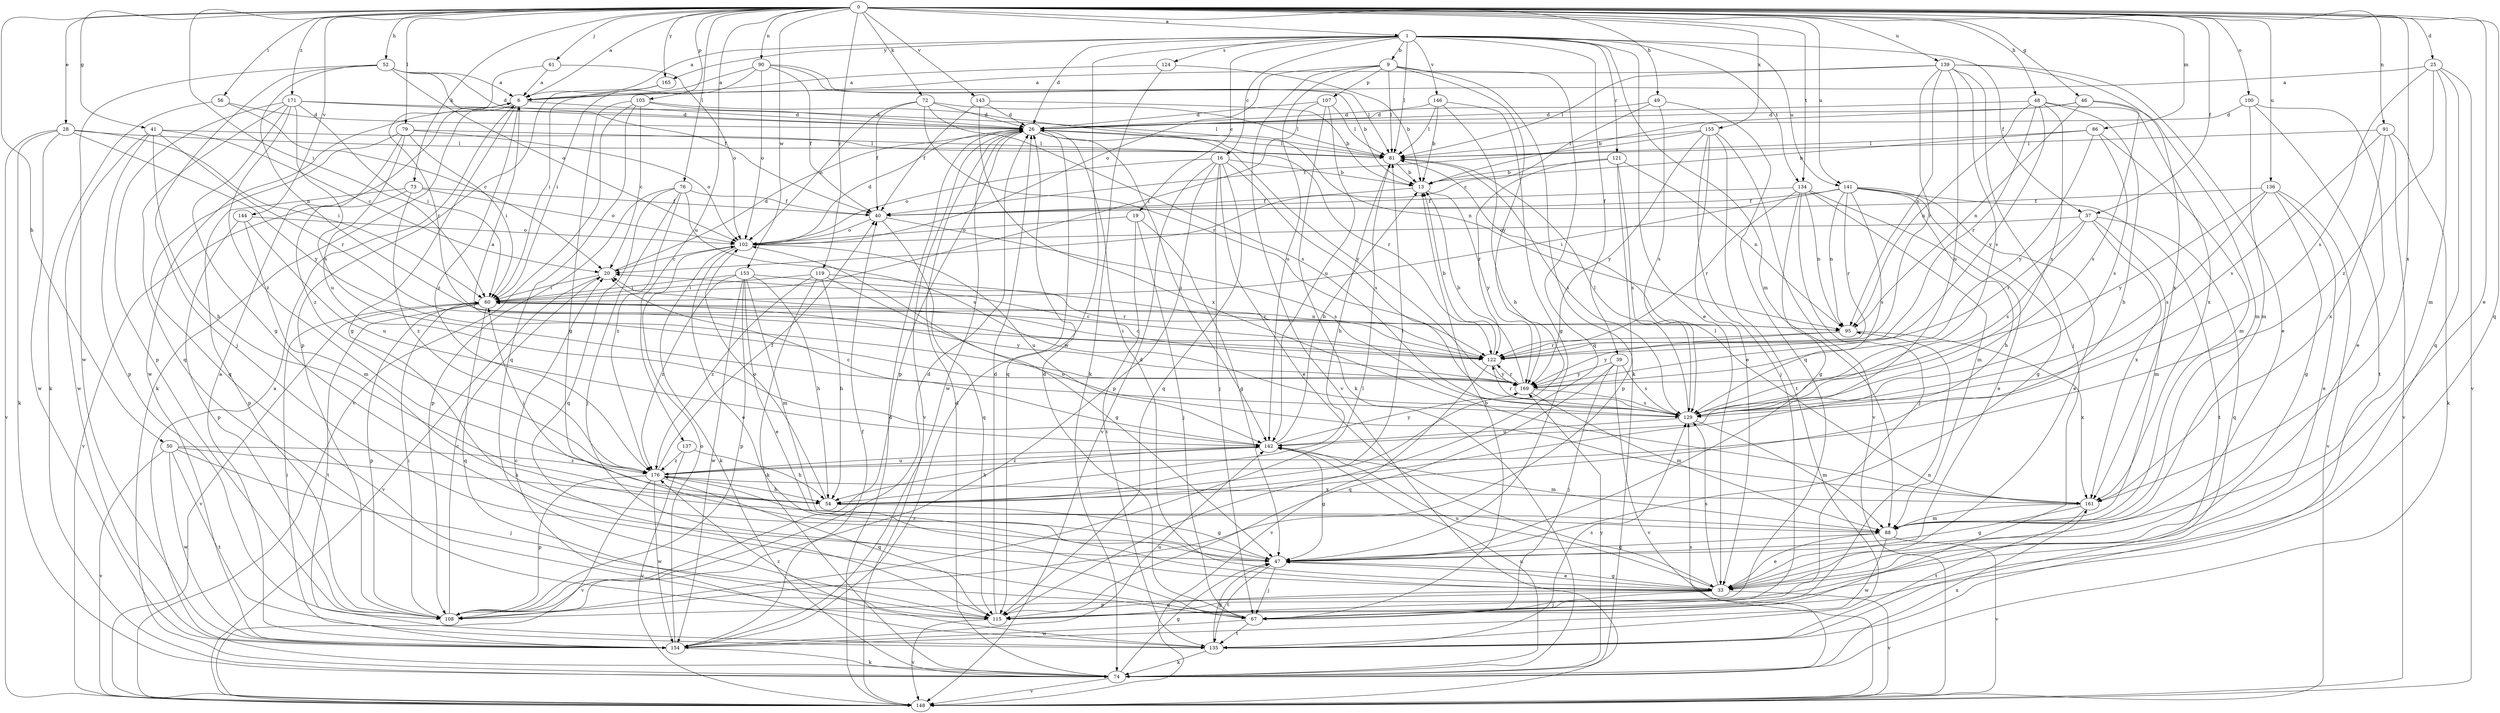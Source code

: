 strict digraph  {
0;
1;
6;
9;
13;
16;
19;
20;
25;
26;
28;
33;
37;
39;
40;
41;
46;
47;
48;
49;
50;
52;
54;
56;
60;
61;
67;
72;
73;
74;
76;
79;
81;
86;
88;
90;
91;
95;
100;
102;
103;
107;
108;
115;
119;
121;
122;
124;
129;
134;
135;
136;
137;
139;
141;
142;
143;
144;
146;
148;
153;
154;
155;
161;
165;
169;
171;
176;
0 -> 1  [label=a];
0 -> 6  [label=a];
0 -> 25  [label=d];
0 -> 28  [label=e];
0 -> 33  [label=e];
0 -> 37  [label=f];
0 -> 41  [label=g];
0 -> 46  [label=g];
0 -> 48  [label=h];
0 -> 49  [label=h];
0 -> 50  [label=h];
0 -> 52  [label=h];
0 -> 56  [label=i];
0 -> 60  [label=i];
0 -> 61  [label=j];
0 -> 72  [label=k];
0 -> 73  [label=k];
0 -> 76  [label=l];
0 -> 79  [label=l];
0 -> 86  [label=m];
0 -> 90  [label=n];
0 -> 91  [label=n];
0 -> 100  [label=o];
0 -> 103  [label=p];
0 -> 115  [label=q];
0 -> 119  [label=r];
0 -> 134  [label=t];
0 -> 136  [label=u];
0 -> 137  [label=u];
0 -> 139  [label=u];
0 -> 141  [label=u];
0 -> 143  [label=v];
0 -> 144  [label=v];
0 -> 153  [label=w];
0 -> 155  [label=x];
0 -> 161  [label=x];
0 -> 165  [label=y];
0 -> 171  [label=z];
1 -> 6  [label=a];
1 -> 9  [label=b];
1 -> 16  [label=c];
1 -> 19  [label=c];
1 -> 26  [label=d];
1 -> 33  [label=e];
1 -> 37  [label=f];
1 -> 39  [label=f];
1 -> 81  [label=l];
1 -> 88  [label=m];
1 -> 121  [label=r];
1 -> 124  [label=s];
1 -> 134  [label=t];
1 -> 141  [label=u];
1 -> 146  [label=v];
1 -> 154  [label=w];
1 -> 165  [label=y];
6 -> 26  [label=d];
6 -> 47  [label=g];
6 -> 74  [label=k];
6 -> 154  [label=w];
6 -> 176  [label=z];
9 -> 74  [label=k];
9 -> 81  [label=l];
9 -> 102  [label=o];
9 -> 107  [label=p];
9 -> 115  [label=q];
9 -> 142  [label=u];
9 -> 148  [label=v];
9 -> 169  [label=y];
13 -> 40  [label=f];
13 -> 169  [label=y];
16 -> 13  [label=b];
16 -> 33  [label=e];
16 -> 67  [label=j];
16 -> 102  [label=o];
16 -> 108  [label=p];
16 -> 115  [label=q];
16 -> 129  [label=s];
16 -> 148  [label=v];
19 -> 47  [label=g];
19 -> 67  [label=j];
19 -> 102  [label=o];
19 -> 135  [label=t];
20 -> 26  [label=d];
20 -> 60  [label=i];
20 -> 148  [label=v];
25 -> 6  [label=a];
25 -> 88  [label=m];
25 -> 115  [label=q];
25 -> 129  [label=s];
25 -> 148  [label=v];
25 -> 176  [label=z];
26 -> 81  [label=l];
26 -> 108  [label=p];
26 -> 115  [label=q];
26 -> 122  [label=r];
26 -> 142  [label=u];
26 -> 148  [label=v];
26 -> 154  [label=w];
26 -> 169  [label=y];
28 -> 60  [label=i];
28 -> 74  [label=k];
28 -> 81  [label=l];
28 -> 148  [label=v];
28 -> 154  [label=w];
28 -> 169  [label=y];
33 -> 26  [label=d];
33 -> 47  [label=g];
33 -> 67  [label=j];
33 -> 108  [label=p];
33 -> 115  [label=q];
33 -> 129  [label=s];
33 -> 142  [label=u];
33 -> 148  [label=v];
37 -> 88  [label=m];
37 -> 102  [label=o];
37 -> 115  [label=q];
37 -> 122  [label=r];
37 -> 129  [label=s];
37 -> 161  [label=x];
39 -> 67  [label=j];
39 -> 115  [label=q];
39 -> 129  [label=s];
39 -> 148  [label=v];
39 -> 169  [label=y];
40 -> 102  [label=o];
40 -> 115  [label=q];
40 -> 129  [label=s];
41 -> 20  [label=c];
41 -> 54  [label=h];
41 -> 81  [label=l];
41 -> 108  [label=p];
41 -> 122  [label=r];
41 -> 154  [label=w];
46 -> 13  [label=b];
46 -> 26  [label=d];
46 -> 88  [label=m];
46 -> 95  [label=n];
46 -> 129  [label=s];
47 -> 33  [label=e];
47 -> 67  [label=j];
47 -> 135  [label=t];
47 -> 176  [label=z];
48 -> 26  [label=d];
48 -> 54  [label=h];
48 -> 95  [label=n];
48 -> 122  [label=r];
48 -> 129  [label=s];
48 -> 161  [label=x];
48 -> 169  [label=y];
49 -> 20  [label=c];
49 -> 26  [label=d];
49 -> 115  [label=q];
49 -> 129  [label=s];
50 -> 54  [label=h];
50 -> 67  [label=j];
50 -> 135  [label=t];
50 -> 148  [label=v];
50 -> 154  [label=w];
50 -> 176  [label=z];
52 -> 6  [label=a];
52 -> 26  [label=d];
52 -> 40  [label=f];
52 -> 67  [label=j];
52 -> 95  [label=n];
52 -> 102  [label=o];
52 -> 154  [label=w];
54 -> 47  [label=g];
54 -> 60  [label=i];
54 -> 81  [label=l];
54 -> 102  [label=o];
56 -> 20  [label=c];
56 -> 26  [label=d];
56 -> 74  [label=k];
60 -> 95  [label=n];
60 -> 108  [label=p];
60 -> 115  [label=q];
60 -> 135  [label=t];
60 -> 148  [label=v];
60 -> 169  [label=y];
61 -> 6  [label=a];
61 -> 102  [label=o];
61 -> 122  [label=r];
67 -> 13  [label=b];
67 -> 26  [label=d];
67 -> 95  [label=n];
67 -> 135  [label=t];
67 -> 154  [label=w];
72 -> 26  [label=d];
72 -> 40  [label=f];
72 -> 81  [label=l];
72 -> 102  [label=o];
72 -> 122  [label=r];
72 -> 129  [label=s];
73 -> 40  [label=f];
73 -> 102  [label=o];
73 -> 108  [label=p];
73 -> 148  [label=v];
73 -> 176  [label=z];
74 -> 6  [label=a];
74 -> 26  [label=d];
74 -> 47  [label=g];
74 -> 129  [label=s];
74 -> 142  [label=u];
74 -> 148  [label=v];
74 -> 161  [label=x];
74 -> 169  [label=y];
76 -> 40  [label=f];
76 -> 67  [label=j];
76 -> 108  [label=p];
76 -> 115  [label=q];
76 -> 129  [label=s];
76 -> 176  [label=z];
79 -> 60  [label=i];
79 -> 81  [label=l];
79 -> 102  [label=o];
79 -> 115  [label=q];
79 -> 142  [label=u];
79 -> 176  [label=z];
81 -> 13  [label=b];
81 -> 54  [label=h];
81 -> 129  [label=s];
86 -> 13  [label=b];
86 -> 81  [label=l];
86 -> 88  [label=m];
86 -> 129  [label=s];
86 -> 169  [label=y];
88 -> 33  [label=e];
88 -> 47  [label=g];
88 -> 148  [label=v];
88 -> 154  [label=w];
90 -> 6  [label=a];
90 -> 13  [label=b];
90 -> 40  [label=f];
90 -> 60  [label=i];
90 -> 81  [label=l];
90 -> 102  [label=o];
91 -> 74  [label=k];
91 -> 81  [label=l];
91 -> 129  [label=s];
91 -> 148  [label=v];
91 -> 161  [label=x];
95 -> 122  [label=r];
95 -> 161  [label=x];
95 -> 169  [label=y];
100 -> 26  [label=d];
100 -> 33  [label=e];
100 -> 88  [label=m];
100 -> 135  [label=t];
102 -> 20  [label=c];
102 -> 26  [label=d];
102 -> 33  [label=e];
102 -> 74  [label=k];
102 -> 142  [label=u];
103 -> 20  [label=c];
103 -> 26  [label=d];
103 -> 47  [label=g];
103 -> 95  [label=n];
103 -> 115  [label=q];
103 -> 148  [label=v];
107 -> 26  [label=d];
107 -> 60  [label=i];
107 -> 74  [label=k];
107 -> 81  [label=l];
107 -> 142  [label=u];
108 -> 20  [label=c];
108 -> 26  [label=d];
108 -> 60  [label=i];
108 -> 81  [label=l];
115 -> 26  [label=d];
115 -> 148  [label=v];
119 -> 47  [label=g];
119 -> 54  [label=h];
119 -> 60  [label=i];
119 -> 74  [label=k];
119 -> 122  [label=r];
119 -> 176  [label=z];
121 -> 13  [label=b];
121 -> 95  [label=n];
121 -> 108  [label=p];
121 -> 122  [label=r];
121 -> 129  [label=s];
122 -> 13  [label=b];
122 -> 20  [label=c];
122 -> 60  [label=i];
122 -> 148  [label=v];
122 -> 169  [label=y];
124 -> 6  [label=a];
124 -> 13  [label=b];
124 -> 74  [label=k];
129 -> 81  [label=l];
129 -> 88  [label=m];
129 -> 122  [label=r];
129 -> 142  [label=u];
134 -> 33  [label=e];
134 -> 40  [label=f];
134 -> 47  [label=g];
134 -> 67  [label=j];
134 -> 88  [label=m];
134 -> 95  [label=n];
134 -> 122  [label=r];
135 -> 20  [label=c];
135 -> 47  [label=g];
135 -> 74  [label=k];
135 -> 129  [label=s];
135 -> 176  [label=z];
136 -> 33  [label=e];
136 -> 40  [label=f];
136 -> 47  [label=g];
136 -> 129  [label=s];
136 -> 148  [label=v];
136 -> 169  [label=y];
137 -> 54  [label=h];
137 -> 148  [label=v];
137 -> 176  [label=z];
139 -> 6  [label=a];
139 -> 33  [label=e];
139 -> 67  [label=j];
139 -> 81  [label=l];
139 -> 95  [label=n];
139 -> 122  [label=r];
139 -> 129  [label=s];
139 -> 142  [label=u];
139 -> 161  [label=x];
141 -> 33  [label=e];
141 -> 40  [label=f];
141 -> 47  [label=g];
141 -> 54  [label=h];
141 -> 60  [label=i];
141 -> 95  [label=n];
141 -> 122  [label=r];
141 -> 129  [label=s];
141 -> 135  [label=t];
142 -> 13  [label=b];
142 -> 20  [label=c];
142 -> 47  [label=g];
142 -> 54  [label=h];
142 -> 88  [label=m];
142 -> 169  [label=y];
142 -> 176  [label=z];
143 -> 13  [label=b];
143 -> 26  [label=d];
143 -> 40  [label=f];
143 -> 161  [label=x];
144 -> 88  [label=m];
144 -> 102  [label=o];
144 -> 108  [label=p];
144 -> 142  [label=u];
146 -> 13  [label=b];
146 -> 26  [label=d];
146 -> 47  [label=g];
146 -> 54  [label=h];
146 -> 81  [label=l];
148 -> 26  [label=d];
153 -> 33  [label=e];
153 -> 54  [label=h];
153 -> 60  [label=i];
153 -> 88  [label=m];
153 -> 108  [label=p];
153 -> 122  [label=r];
153 -> 154  [label=w];
153 -> 176  [label=z];
154 -> 6  [label=a];
154 -> 40  [label=f];
154 -> 60  [label=i];
154 -> 74  [label=k];
154 -> 102  [label=o];
154 -> 142  [label=u];
155 -> 33  [label=e];
155 -> 40  [label=f];
155 -> 67  [label=j];
155 -> 81  [label=l];
155 -> 135  [label=t];
155 -> 148  [label=v];
155 -> 169  [label=y];
161 -> 47  [label=g];
161 -> 81  [label=l];
161 -> 88  [label=m];
161 -> 102  [label=o];
161 -> 135  [label=t];
165 -> 60  [label=i];
165 -> 108  [label=p];
169 -> 6  [label=a];
169 -> 13  [label=b];
169 -> 20  [label=c];
169 -> 88  [label=m];
169 -> 122  [label=r];
169 -> 129  [label=s];
171 -> 26  [label=d];
171 -> 47  [label=g];
171 -> 60  [label=i];
171 -> 81  [label=l];
171 -> 108  [label=p];
171 -> 115  [label=q];
171 -> 129  [label=s];
171 -> 176  [label=z];
176 -> 40  [label=f];
176 -> 54  [label=h];
176 -> 108  [label=p];
176 -> 115  [label=q];
176 -> 142  [label=u];
176 -> 148  [label=v];
176 -> 154  [label=w];
176 -> 161  [label=x];
}
